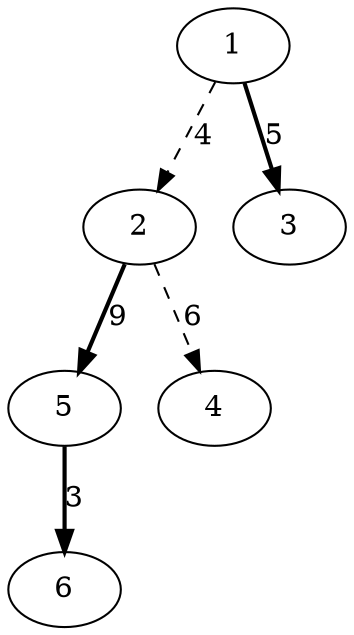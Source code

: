 digraph G {
2 -> 5 [style=bold, label=9];
5 -> 6 [style=bold, label=3];
1 -> 3 [style=bold, label=5];
1 -> 2 [style=dashed, label=4];
2 -> 4 [style=dashed, label=6];
1; 
2; 
3; 
4; 
5; 
6; 
}
